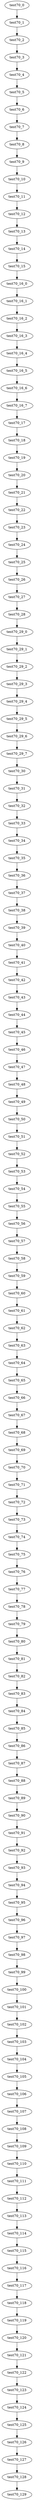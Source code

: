 digraph G {
test70_0->test70_1;
test70_1->test70_2;
test70_2->test70_3;
test70_3->test70_4;
test70_4->test70_5;
test70_5->test70_6;
test70_6->test70_7;
test70_7->test70_8;
test70_8->test70_9;
test70_9->test70_10;
test70_10->test70_11;
test70_11->test70_12;
test70_12->test70_13;
test70_13->test70_14;
test70_14->test70_15;
test70_15->test70_16_0;
test70_16_0->test70_16_1;
test70_16_1->test70_16_2;
test70_16_2->test70_16_3;
test70_16_3->test70_16_4;
test70_16_4->test70_16_5;
test70_16_5->test70_16_6;
test70_16_6->test70_16_7;
test70_16_7->test70_17;
test70_17->test70_18;
test70_18->test70_19;
test70_19->test70_20;
test70_20->test70_21;
test70_21->test70_22;
test70_22->test70_23;
test70_23->test70_24;
test70_24->test70_25;
test70_25->test70_26;
test70_26->test70_27;
test70_27->test70_28;
test70_28->test70_29_0;
test70_29_0->test70_29_1;
test70_29_1->test70_29_2;
test70_29_2->test70_29_3;
test70_29_3->test70_29_4;
test70_29_4->test70_29_5;
test70_29_5->test70_29_6;
test70_29_6->test70_29_7;
test70_29_7->test70_30;
test70_30->test70_31;
test70_31->test70_32;
test70_32->test70_33;
test70_33->test70_34;
test70_34->test70_35;
test70_35->test70_36;
test70_36->test70_37;
test70_37->test70_38;
test70_38->test70_39;
test70_39->test70_40;
test70_40->test70_41;
test70_41->test70_42;
test70_42->test70_43;
test70_43->test70_44;
test70_44->test70_45;
test70_45->test70_46;
test70_46->test70_47;
test70_47->test70_48;
test70_48->test70_49;
test70_49->test70_50;
test70_50->test70_51;
test70_51->test70_52;
test70_52->test70_53;
test70_53->test70_54;
test70_54->test70_55;
test70_55->test70_56;
test70_56->test70_57;
test70_57->test70_58;
test70_58->test70_59;
test70_59->test70_60;
test70_60->test70_61;
test70_61->test70_62;
test70_62->test70_63;
test70_63->test70_64;
test70_64->test70_65;
test70_65->test70_66;
test70_66->test70_67;
test70_67->test70_68;
test70_68->test70_69;
test70_69->test70_70;
test70_70->test70_71;
test70_71->test70_72;
test70_72->test70_73;
test70_73->test70_74;
test70_74->test70_75;
test70_75->test70_76;
test70_76->test70_77;
test70_77->test70_78;
test70_78->test70_79;
test70_79->test70_80;
test70_80->test70_81;
test70_81->test70_82;
test70_82->test70_83;
test70_83->test70_84;
test70_84->test70_85;
test70_85->test70_86;
test70_86->test70_87;
test70_87->test70_88;
test70_88->test70_89;
test70_89->test70_90;
test70_90->test70_91;
test70_91->test70_92;
test70_92->test70_93;
test70_93->test70_94;
test70_94->test70_95;
test70_95->test70_96;
test70_96->test70_97;
test70_97->test70_98;
test70_98->test70_99;
test70_99->test70_100;
test70_100->test70_101;
test70_101->test70_102;
test70_102->test70_103;
test70_103->test70_104;
test70_104->test70_105;
test70_105->test70_106;
test70_106->test70_107;
test70_107->test70_108;
test70_108->test70_109;
test70_109->test70_110;
test70_110->test70_111;
test70_111->test70_112;
test70_112->test70_113;
test70_113->test70_114;
test70_114->test70_115;
test70_115->test70_116;
test70_116->test70_117;
test70_117->test70_118;
test70_118->test70_119;
test70_119->test70_120;
test70_120->test70_121;
test70_121->test70_122;
test70_122->test70_123;
test70_123->test70_124;
test70_124->test70_125;
test70_125->test70_126;
test70_126->test70_127;
test70_127->test70_128;
test70_128->test70_129;

}
